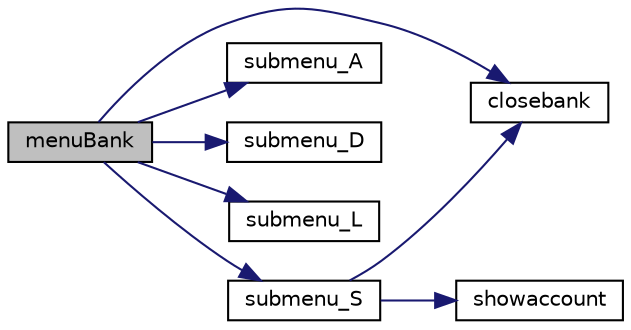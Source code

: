 digraph "menuBank"
{
 // INTERACTIVE_SVG=YES
  edge [fontname="Helvetica",fontsize="10",labelfontname="Helvetica",labelfontsize="10"];
  node [fontname="Helvetica",fontsize="10",shape=record];
  rankdir="LR";
  Node1 [label="menuBank",height=0.2,width=0.4,color="black", fillcolor="grey75", style="filled" fontcolor="black"];
  Node1 -> Node2 [color="midnightblue",fontsize="10",style="solid",fontname="Helvetica"];
  Node2 [label="closebank",height=0.2,width=0.4,color="black", fillcolor="white", style="filled",URL="$da/dc3/bank_8h.html#a60bb70c92f7ae8abb85c7a5c5daca1f9"];
  Node1 -> Node3 [color="midnightblue",fontsize="10",style="solid",fontname="Helvetica"];
  Node3 [label="submenu_A",height=0.2,width=0.4,color="black", fillcolor="white", style="filled",URL="$da/dc3/bank_8h.html#a4d0e26307661b665858ff3f256aadbd9"];
  Node1 -> Node4 [color="midnightblue",fontsize="10",style="solid",fontname="Helvetica"];
  Node4 [label="submenu_D",height=0.2,width=0.4,color="black", fillcolor="white", style="filled",URL="$da/dc3/bank_8h.html#a5f8b08d0368ed3294fa7972eaeaf4330"];
  Node1 -> Node5 [color="midnightblue",fontsize="10",style="solid",fontname="Helvetica"];
  Node5 [label="submenu_L",height=0.2,width=0.4,color="black", fillcolor="white", style="filled",URL="$da/dc3/bank_8h.html#ae530f132aaa8550f0e5398c0381cb60c"];
  Node1 -> Node6 [color="midnightblue",fontsize="10",style="solid",fontname="Helvetica"];
  Node6 [label="submenu_S",height=0.2,width=0.4,color="black", fillcolor="white", style="filled",URL="$da/dc3/bank_8h.html#ae9286ef6e2af70d6ca5e302c60d6d54c"];
  Node6 -> Node2 [color="midnightblue",fontsize="10",style="solid",fontname="Helvetica"];
  Node6 -> Node7 [color="midnightblue",fontsize="10",style="solid",fontname="Helvetica"];
  Node7 [label="showaccount",height=0.2,width=0.4,color="black", fillcolor="white", style="filled",URL="$d2/d95/bank_utils_8cpp.html#a3f0f4ddd3b615749a2fa8c07ed7c4bb5"];
}
